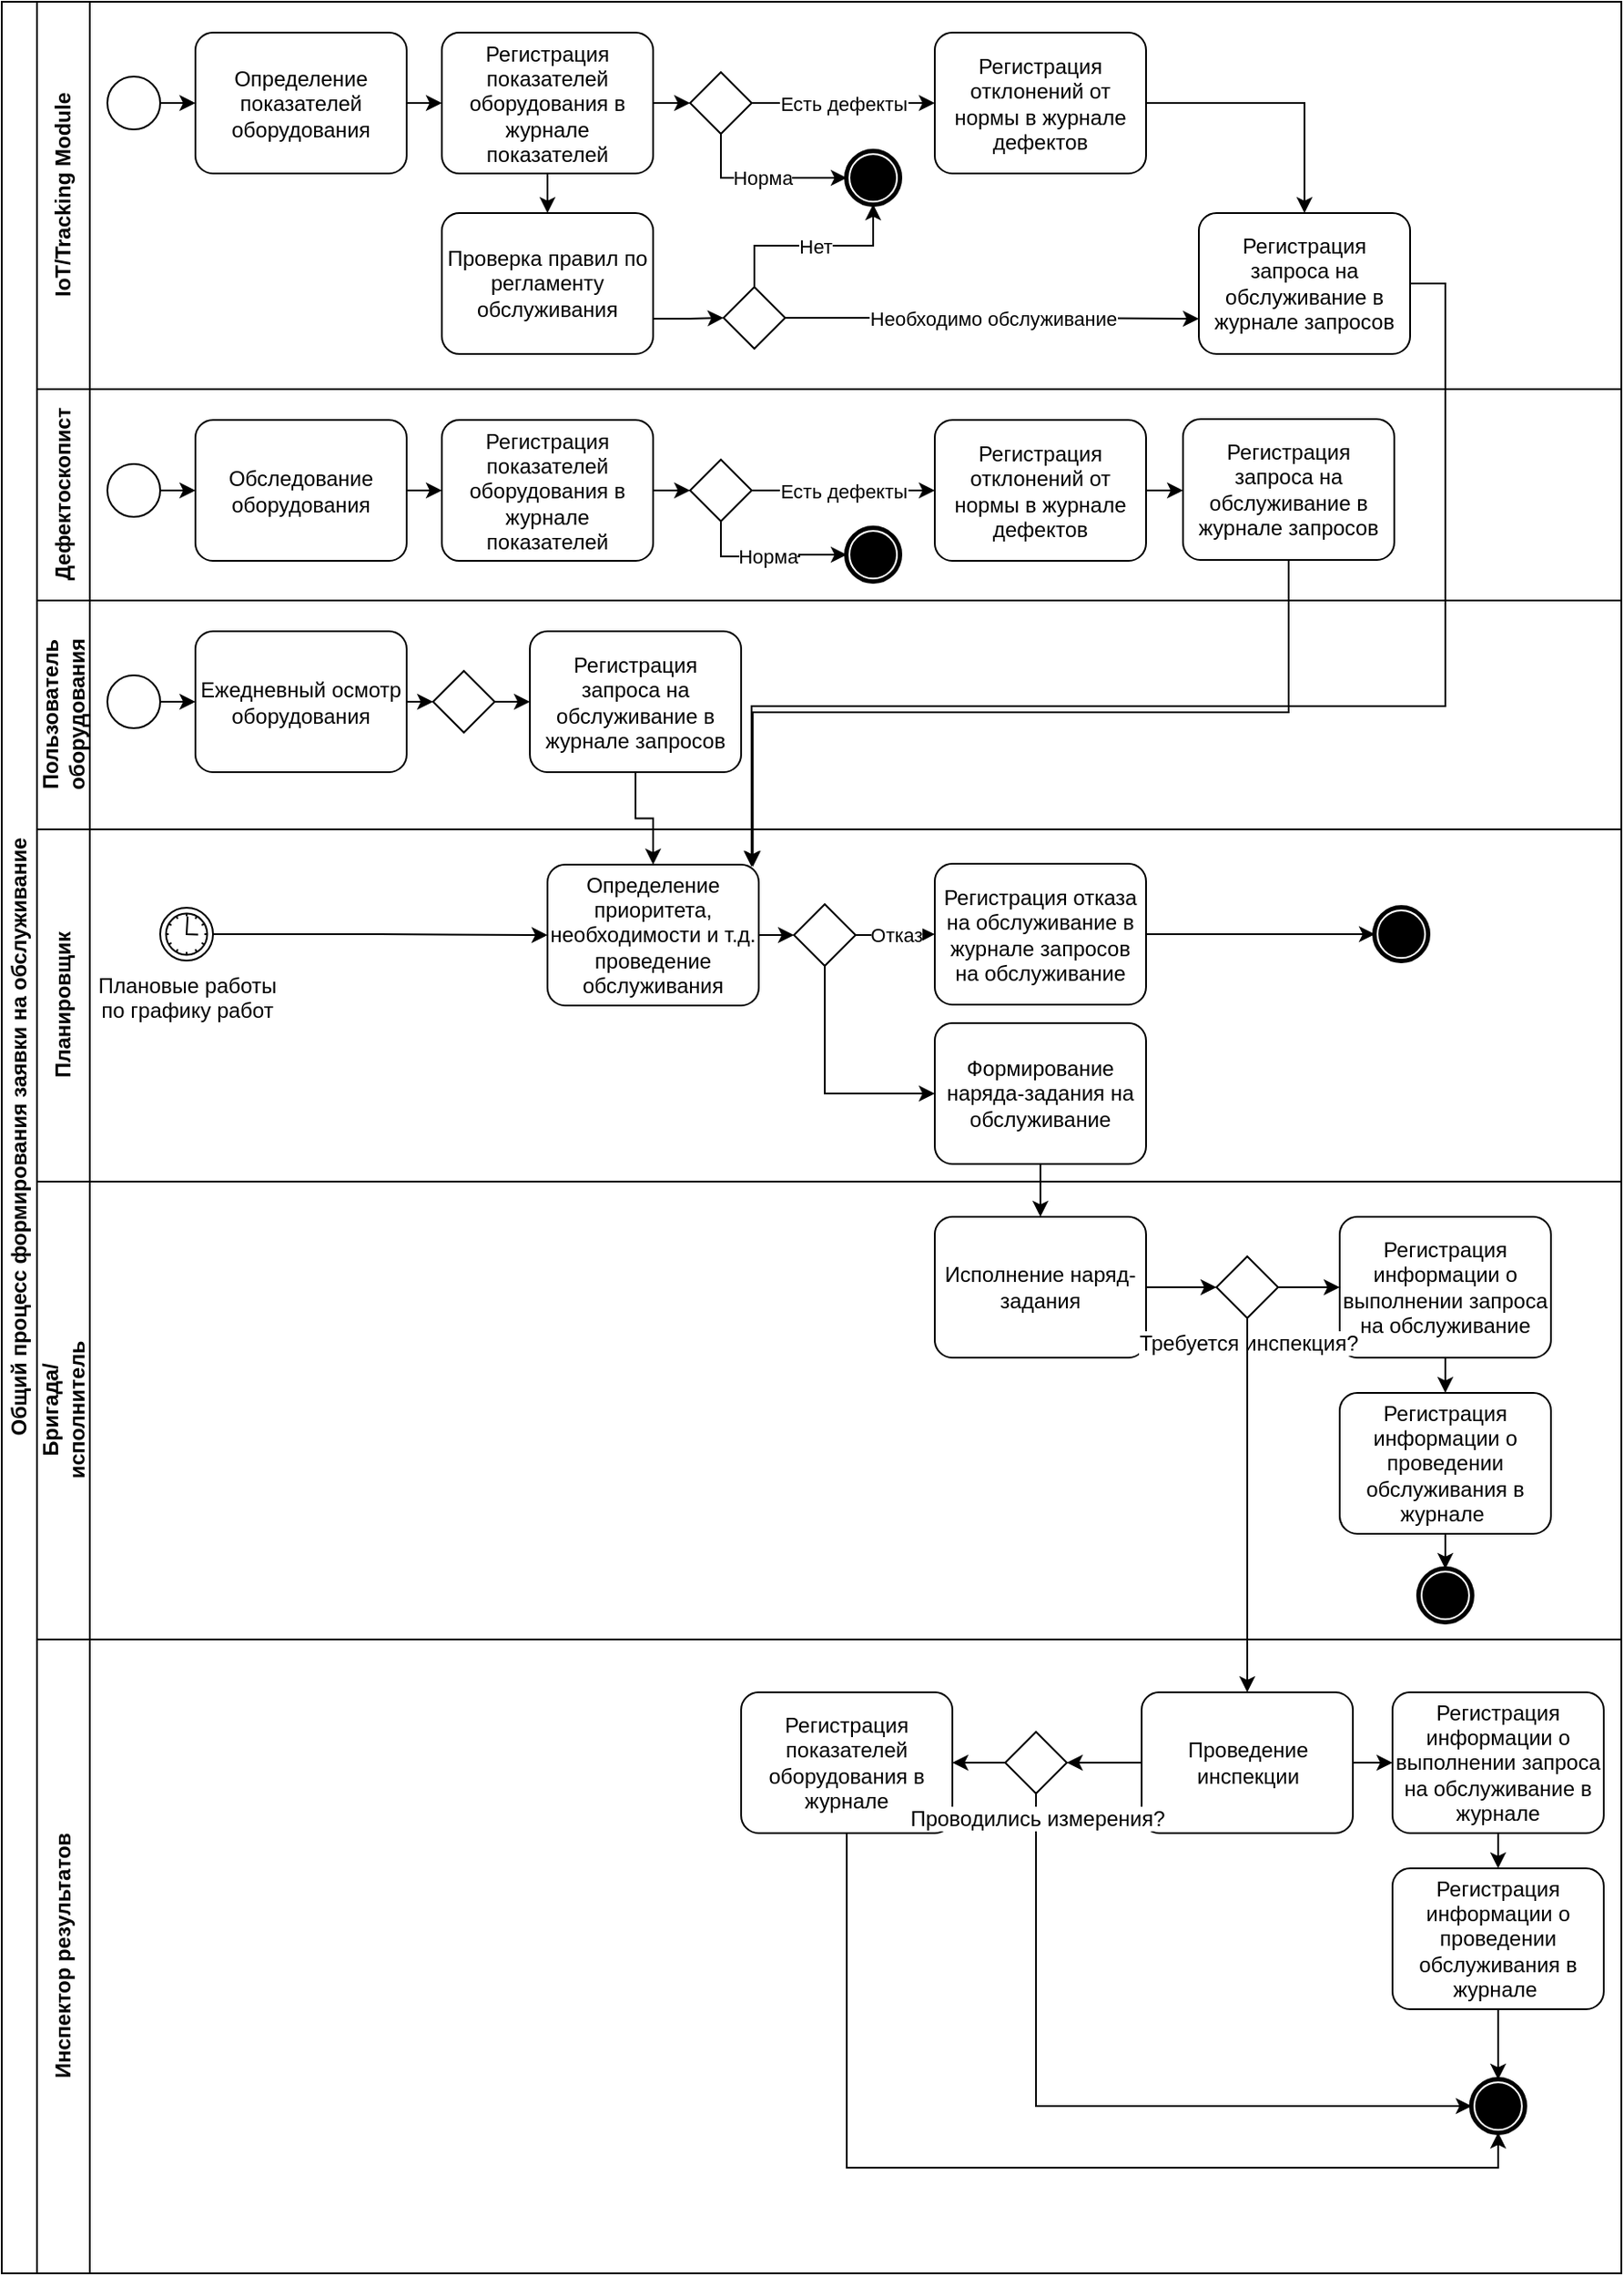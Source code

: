 <mxfile version="20.2.3" type="device"><diagram id="2NiYtURIsTNHf9cnmknh" name="Page-1"><mxGraphModel dx="3555" dy="2163" grid="1" gridSize="10" guides="1" tooltips="1" connect="1" arrows="1" fold="1" page="1" pageScale="1" pageWidth="850" pageHeight="1100" math="0" shadow="0"><root><mxCell id="0"/><mxCell id="1" parent="0"/><mxCell id="0U844xjOgIqSS0o-Xw_G-1" value="Общий процесс формирования заявки на обслуживание" style="swimlane;html=1;childLayout=stackLayout;resizeParent=1;resizeParentMax=0;horizontal=0;startSize=20;horizontalStack=0;" parent="1" vertex="1"><mxGeometry x="180" y="260" width="920" height="1290" as="geometry"/></mxCell><mxCell id="-p4azr6aG0LAV31V9B-l-55" value="IoT/Tracking Module" style="swimlane;html=1;startSize=30;horizontal=0;" parent="0U844xjOgIqSS0o-Xw_G-1" vertex="1"><mxGeometry x="20" width="900" height="220" as="geometry"/></mxCell><mxCell id="-p4azr6aG0LAV31V9B-l-56" style="edgeStyle=orthogonalEdgeStyle;rounded=0;orthogonalLoop=1;jettySize=auto;html=1;exitX=1;exitY=0.5;exitDx=0;exitDy=0;exitPerimeter=0;entryX=0;entryY=0.5;entryDx=0;entryDy=0;entryPerimeter=0;" parent="-p4azr6aG0LAV31V9B-l-55" source="-p4azr6aG0LAV31V9B-l-57" target="-p4azr6aG0LAV31V9B-l-59" edge="1"><mxGeometry relative="1" as="geometry"/></mxCell><mxCell id="-p4azr6aG0LAV31V9B-l-57" value="" style="points=[[0.145,0.145,0],[0.5,0,0],[0.855,0.145,0],[1,0.5,0],[0.855,0.855,0],[0.5,1,0],[0.145,0.855,0],[0,0.5,0]];shape=mxgraph.bpmn.event;html=1;verticalLabelPosition=bottom;labelBackgroundColor=#ffffff;verticalAlign=top;align=center;perimeter=ellipsePerimeter;outlineConnect=0;aspect=fixed;outline=standard;symbol=general;" parent="-p4azr6aG0LAV31V9B-l-55" vertex="1"><mxGeometry x="40" y="42.5" width="30" height="30" as="geometry"/></mxCell><mxCell id="-p4azr6aG0LAV31V9B-l-58" style="edgeStyle=orthogonalEdgeStyle;rounded=0;orthogonalLoop=1;jettySize=auto;html=1;exitX=1;exitY=0.5;exitDx=0;exitDy=0;exitPerimeter=0;entryX=0;entryY=0.5;entryDx=0;entryDy=0;entryPerimeter=0;" parent="-p4azr6aG0LAV31V9B-l-55" source="-p4azr6aG0LAV31V9B-l-59" target="-p4azr6aG0LAV31V9B-l-60" edge="1"><mxGeometry relative="1" as="geometry"><mxPoint x="225" y="57.5" as="targetPoint"/></mxGeometry></mxCell><mxCell id="-p4azr6aG0LAV31V9B-l-59" value="Определение показателей оборудования" style="points=[[0.25,0,0],[0.5,0,0],[0.75,0,0],[1,0.25,0],[1,0.5,0],[1,0.75,0],[0.75,1,0],[0.5,1,0],[0.25,1,0],[0,0.75,0],[0,0.5,0],[0,0.25,0]];shape=mxgraph.bpmn.task;whiteSpace=wrap;rectStyle=rounded;size=10;taskMarker=abstract;" parent="-p4azr6aG0LAV31V9B-l-55" vertex="1"><mxGeometry x="90" y="17.5" width="120" height="80" as="geometry"/></mxCell><mxCell id="-p4azr6aG0LAV31V9B-l-70" style="edgeStyle=orthogonalEdgeStyle;rounded=0;orthogonalLoop=1;jettySize=auto;html=1;exitX=0.5;exitY=1;exitDx=0;exitDy=0;exitPerimeter=0;entryX=0.5;entryY=0;entryDx=0;entryDy=0;entryPerimeter=0;" parent="-p4azr6aG0LAV31V9B-l-55" source="-p4azr6aG0LAV31V9B-l-60" target="-p4azr6aG0LAV31V9B-l-69" edge="1"><mxGeometry relative="1" as="geometry"/></mxCell><mxCell id="-p4azr6aG0LAV31V9B-l-60" value="Регистрация показателей оборудования в журнале показателей" style="points=[[0.25,0,0],[0.5,0,0],[0.75,0,0],[1,0.25,0],[1,0.5,0],[1,0.75,0],[0.75,1,0],[0.5,1,0],[0.25,1,0],[0,0.75,0],[0,0.5,0],[0,0.25,0]];shape=mxgraph.bpmn.task;whiteSpace=wrap;rectStyle=rounded;size=10;taskMarker=abstract;" parent="-p4azr6aG0LAV31V9B-l-55" vertex="1"><mxGeometry x="230" y="17.5" width="120" height="80" as="geometry"/></mxCell><mxCell id="-p4azr6aG0LAV31V9B-l-61" style="edgeStyle=orthogonalEdgeStyle;rounded=0;orthogonalLoop=1;jettySize=auto;html=1;exitX=1;exitY=0.5;exitDx=0;exitDy=0;exitPerimeter=0;entryX=0.5;entryY=0;entryDx=0;entryDy=0;entryPerimeter=0;" parent="-p4azr6aG0LAV31V9B-l-55" source="-p4azr6aG0LAV31V9B-l-62" target="-p4azr6aG0LAV31V9B-l-74" edge="1"><mxGeometry relative="1" as="geometry"><mxPoint x="651.0" y="57" as="targetPoint"/></mxGeometry></mxCell><mxCell id="-p4azr6aG0LAV31V9B-l-62" value="Регистрация отклонений от нормы в журнале дефектов" style="points=[[0.25,0,0],[0.5,0,0],[0.75,0,0],[1,0.25,0],[1,0.5,0],[1,0.75,0],[0.75,1,0],[0.5,1,0],[0.25,1,0],[0,0.75,0],[0,0.5,0],[0,0.25,0]];shape=mxgraph.bpmn.task;whiteSpace=wrap;rectStyle=rounded;size=10;taskMarker=abstract;" parent="-p4azr6aG0LAV31V9B-l-55" vertex="1"><mxGeometry x="510" y="17.5" width="120" height="80" as="geometry"/></mxCell><mxCell id="-p4azr6aG0LAV31V9B-l-64" value="Норма" style="edgeStyle=orthogonalEdgeStyle;rounded=0;orthogonalLoop=1;jettySize=auto;html=1;exitX=0.5;exitY=1;exitDx=0;exitDy=0;exitPerimeter=0;entryX=0;entryY=0.5;entryDx=0;entryDy=0;entryPerimeter=0;" parent="-p4azr6aG0LAV31V9B-l-55" source="-p4azr6aG0LAV31V9B-l-65" target="-p4azr6aG0LAV31V9B-l-68" edge="1"><mxGeometry relative="1" as="geometry"/></mxCell><mxCell id="-p4azr6aG0LAV31V9B-l-65" value="" style="points=[[0.25,0.25,0],[0.5,0,0],[0.75,0.25,0],[1,0.5,0],[0.75,0.75,0],[0.5,1,0],[0.25,0.75,0],[0,0.5,0]];shape=mxgraph.bpmn.gateway2;html=1;verticalLabelPosition=bottom;labelBackgroundColor=#ffffff;verticalAlign=top;align=center;perimeter=rhombusPerimeter;outlineConnect=0;outline=none;symbol=none;" parent="-p4azr6aG0LAV31V9B-l-55" vertex="1"><mxGeometry x="371" y="40" width="35" height="35" as="geometry"/></mxCell><mxCell id="-p4azr6aG0LAV31V9B-l-66" style="edgeStyle=orthogonalEdgeStyle;rounded=0;orthogonalLoop=1;jettySize=auto;html=1;exitX=1;exitY=0.5;exitDx=0;exitDy=0;exitPerimeter=0;entryX=0;entryY=0.5;entryDx=0;entryDy=0;entryPerimeter=0;" parent="-p4azr6aG0LAV31V9B-l-55" source="-p4azr6aG0LAV31V9B-l-60" target="-p4azr6aG0LAV31V9B-l-65" edge="1"><mxGeometry relative="1" as="geometry"/></mxCell><mxCell id="-p4azr6aG0LAV31V9B-l-67" value="Есть дефекты" style="edgeStyle=orthogonalEdgeStyle;rounded=0;orthogonalLoop=1;jettySize=auto;html=1;exitX=1;exitY=0.5;exitDx=0;exitDy=0;exitPerimeter=0;entryX=0;entryY=0.5;entryDx=0;entryDy=0;entryPerimeter=0;" parent="-p4azr6aG0LAV31V9B-l-55" source="-p4azr6aG0LAV31V9B-l-65" target="-p4azr6aG0LAV31V9B-l-62" edge="1"><mxGeometry relative="1" as="geometry"/></mxCell><mxCell id="-p4azr6aG0LAV31V9B-l-68" value="" style="points=[[0.145,0.145,0],[0.5,0,0],[0.855,0.145,0],[1,0.5,0],[0.855,0.855,0],[0.5,1,0],[0.145,0.855,0],[0,0.5,0]];shape=mxgraph.bpmn.event;html=1;verticalLabelPosition=bottom;labelBackgroundColor=#ffffff;verticalAlign=top;align=center;perimeter=ellipsePerimeter;outlineConnect=0;aspect=fixed;outline=end;symbol=terminate;" parent="-p4azr6aG0LAV31V9B-l-55" vertex="1"><mxGeometry x="460" y="85" width="30" height="30" as="geometry"/></mxCell><mxCell id="-p4azr6aG0LAV31V9B-l-69" value="Проверка правил по регламенту обслуживания" style="points=[[0.25,0,0],[0.5,0,0],[0.75,0,0],[1,0.25,0],[1,0.5,0],[1,0.75,0],[0.75,1,0],[0.5,1,0],[0.25,1,0],[0,0.75,0],[0,0.5,0],[0,0.25,0]];shape=mxgraph.bpmn.task;whiteSpace=wrap;rectStyle=rounded;size=10;taskMarker=abstract;" parent="-p4azr6aG0LAV31V9B-l-55" vertex="1"><mxGeometry x="230" y="120" width="120" height="80" as="geometry"/></mxCell><mxCell id="-p4azr6aG0LAV31V9B-l-75" value="Необходимо обслуживание" style="edgeStyle=orthogonalEdgeStyle;rounded=0;orthogonalLoop=1;jettySize=auto;html=1;exitX=1;exitY=0.5;exitDx=0;exitDy=0;exitPerimeter=0;entryX=0;entryY=0.75;entryDx=0;entryDy=0;entryPerimeter=0;" parent="-p4azr6aG0LAV31V9B-l-55" source="-p4azr6aG0LAV31V9B-l-71" target="-p4azr6aG0LAV31V9B-l-74" edge="1"><mxGeometry relative="1" as="geometry"/></mxCell><mxCell id="-p4azr6aG0LAV31V9B-l-76" value="Нет" style="edgeStyle=orthogonalEdgeStyle;rounded=0;orthogonalLoop=1;jettySize=auto;html=1;exitX=0.5;exitY=0;exitDx=0;exitDy=0;exitPerimeter=0;entryX=0.5;entryY=1;entryDx=0;entryDy=0;entryPerimeter=0;" parent="-p4azr6aG0LAV31V9B-l-55" source="-p4azr6aG0LAV31V9B-l-71" target="-p4azr6aG0LAV31V9B-l-68" edge="1"><mxGeometry relative="1" as="geometry"/></mxCell><mxCell id="-p4azr6aG0LAV31V9B-l-71" value="" style="points=[[0.25,0.25,0],[0.5,0,0],[0.75,0.25,0],[1,0.5,0],[0.75,0.75,0],[0.5,1,0],[0.25,0.75,0],[0,0.5,0]];shape=mxgraph.bpmn.gateway2;html=1;verticalLabelPosition=bottom;labelBackgroundColor=#ffffff;verticalAlign=top;align=center;perimeter=rhombusPerimeter;outlineConnect=0;outline=none;symbol=none;" parent="-p4azr6aG0LAV31V9B-l-55" vertex="1"><mxGeometry x="390" y="162" width="35" height="35" as="geometry"/></mxCell><mxCell id="-p4azr6aG0LAV31V9B-l-74" value="Регистрация запроса на обслуживание в журнале запросов" style="points=[[0.25,0,0],[0.5,0,0],[0.75,0,0],[1,0.25,0],[1,0.5,0],[1,0.75,0],[0.75,1,0],[0.5,1,0],[0.25,1,0],[0,0.75,0],[0,0.5,0],[0,0.25,0]];shape=mxgraph.bpmn.task;whiteSpace=wrap;rectStyle=rounded;size=10;taskMarker=abstract;" parent="-p4azr6aG0LAV31V9B-l-55" vertex="1"><mxGeometry x="660" y="120" width="120" height="80" as="geometry"/></mxCell><mxCell id="-p4azr6aG0LAV31V9B-l-72" style="edgeStyle=orthogonalEdgeStyle;rounded=0;orthogonalLoop=1;jettySize=auto;html=1;exitX=1;exitY=0.75;exitDx=0;exitDy=0;exitPerimeter=0;entryX=0;entryY=0.5;entryDx=0;entryDy=0;entryPerimeter=0;" parent="-p4azr6aG0LAV31V9B-l-55" source="-p4azr6aG0LAV31V9B-l-69" target="-p4azr6aG0LAV31V9B-l-71" edge="1"><mxGeometry relative="1" as="geometry"><mxPoint x="370" y="160.241" as="targetPoint"/></mxGeometry></mxCell><mxCell id="-p4azr6aG0LAV31V9B-l-37" value="Дефектоскопист" style="swimlane;html=1;startSize=30;horizontal=0;" parent="0U844xjOgIqSS0o-Xw_G-1" vertex="1"><mxGeometry x="20" y="220" width="900" height="120" as="geometry"/></mxCell><mxCell id="-p4azr6aG0LAV31V9B-l-38" style="edgeStyle=orthogonalEdgeStyle;rounded=0;orthogonalLoop=1;jettySize=auto;html=1;exitX=1;exitY=0.5;exitDx=0;exitDy=0;exitPerimeter=0;entryX=0;entryY=0.5;entryDx=0;entryDy=0;entryPerimeter=0;" parent="-p4azr6aG0LAV31V9B-l-37" source="-p4azr6aG0LAV31V9B-l-39" target="-p4azr6aG0LAV31V9B-l-41" edge="1"><mxGeometry relative="1" as="geometry"/></mxCell><mxCell id="-p4azr6aG0LAV31V9B-l-39" value="" style="points=[[0.145,0.145,0],[0.5,0,0],[0.855,0.145,0],[1,0.5,0],[0.855,0.855,0],[0.5,1,0],[0.145,0.855,0],[0,0.5,0]];shape=mxgraph.bpmn.event;html=1;verticalLabelPosition=bottom;labelBackgroundColor=#ffffff;verticalAlign=top;align=center;perimeter=ellipsePerimeter;outlineConnect=0;aspect=fixed;outline=standard;symbol=general;" parent="-p4azr6aG0LAV31V9B-l-37" vertex="1"><mxGeometry x="40" y="42.5" width="30" height="30" as="geometry"/></mxCell><mxCell id="-p4azr6aG0LAV31V9B-l-40" style="edgeStyle=orthogonalEdgeStyle;rounded=0;orthogonalLoop=1;jettySize=auto;html=1;exitX=1;exitY=0.5;exitDx=0;exitDy=0;exitPerimeter=0;entryX=0;entryY=0.5;entryDx=0;entryDy=0;entryPerimeter=0;" parent="-p4azr6aG0LAV31V9B-l-37" source="-p4azr6aG0LAV31V9B-l-41" target="-p4azr6aG0LAV31V9B-l-44" edge="1"><mxGeometry relative="1" as="geometry"><mxPoint x="225" y="57.5" as="targetPoint"/></mxGeometry></mxCell><mxCell id="-p4azr6aG0LAV31V9B-l-41" value="Обследование оборудования" style="points=[[0.25,0,0],[0.5,0,0],[0.75,0,0],[1,0.25,0],[1,0.5,0],[1,0.75,0],[0.75,1,0],[0.5,1,0],[0.25,1,0],[0,0.75,0],[0,0.5,0],[0,0.25,0]];shape=mxgraph.bpmn.task;whiteSpace=wrap;rectStyle=rounded;size=10;taskMarker=abstract;" parent="-p4azr6aG0LAV31V9B-l-37" vertex="1"><mxGeometry x="90" y="17.5" width="120" height="80" as="geometry"/></mxCell><mxCell id="-p4azr6aG0LAV31V9B-l-44" value="Регистрация показателей оборудования в журнале показателей" style="points=[[0.25,0,0],[0.5,0,0],[0.75,0,0],[1,0.25,0],[1,0.5,0],[1,0.75,0],[0.75,1,0],[0.5,1,0],[0.25,1,0],[0,0.75,0],[0,0.5,0],[0,0.25,0]];shape=mxgraph.bpmn.task;whiteSpace=wrap;rectStyle=rounded;size=10;taskMarker=abstract;" parent="-p4azr6aG0LAV31V9B-l-37" vertex="1"><mxGeometry x="230" y="17.5" width="120" height="80" as="geometry"/></mxCell><mxCell id="-p4azr6aG0LAV31V9B-l-48" style="edgeStyle=orthogonalEdgeStyle;rounded=0;orthogonalLoop=1;jettySize=auto;html=1;exitX=1;exitY=0.5;exitDx=0;exitDy=0;exitPerimeter=0;entryX=0;entryY=0.5;entryDx=0;entryDy=0;entryPerimeter=0;" parent="-p4azr6aG0LAV31V9B-l-37" source="-p4azr6aG0LAV31V9B-l-46" target="-p4azr6aG0LAV31V9B-l-47" edge="1"><mxGeometry relative="1" as="geometry"/></mxCell><mxCell id="-p4azr6aG0LAV31V9B-l-46" value="Регистрация отклонений от нормы в журнале дефектов" style="points=[[0.25,0,0],[0.5,0,0],[0.75,0,0],[1,0.25,0],[1,0.5,0],[1,0.75,0],[0.75,1,0],[0.5,1,0],[0.25,1,0],[0,0.75,0],[0,0.5,0],[0,0.25,0]];shape=mxgraph.bpmn.task;whiteSpace=wrap;rectStyle=rounded;size=10;taskMarker=abstract;" parent="-p4azr6aG0LAV31V9B-l-37" vertex="1"><mxGeometry x="510" y="17.5" width="120" height="80" as="geometry"/></mxCell><mxCell id="-p4azr6aG0LAV31V9B-l-47" value="Регистрация запроса на обслуживание в журнале запросов" style="points=[[0.25,0,0],[0.5,0,0],[0.75,0,0],[1,0.25,0],[1,0.5,0],[1,0.75,0],[0.75,1,0],[0.5,1,0],[0.25,1,0],[0,0.75,0],[0,0.5,0],[0,0.25,0]];shape=mxgraph.bpmn.task;whiteSpace=wrap;rectStyle=rounded;size=10;taskMarker=abstract;" parent="-p4azr6aG0LAV31V9B-l-37" vertex="1"><mxGeometry x="651" y="17" width="120" height="80" as="geometry"/></mxCell><mxCell id="-p4azr6aG0LAV31V9B-l-54" value="Норма" style="edgeStyle=orthogonalEdgeStyle;rounded=0;orthogonalLoop=1;jettySize=auto;html=1;exitX=0.5;exitY=1;exitDx=0;exitDy=0;exitPerimeter=0;entryX=0;entryY=0.5;entryDx=0;entryDy=0;entryPerimeter=0;" parent="-p4azr6aG0LAV31V9B-l-37" source="-p4azr6aG0LAV31V9B-l-45" target="-p4azr6aG0LAV31V9B-l-53" edge="1"><mxGeometry relative="1" as="geometry"/></mxCell><mxCell id="-p4azr6aG0LAV31V9B-l-45" value="" style="points=[[0.25,0.25,0],[0.5,0,0],[0.75,0.25,0],[1,0.5,0],[0.75,0.75,0],[0.5,1,0],[0.25,0.75,0],[0,0.5,0]];shape=mxgraph.bpmn.gateway2;html=1;verticalLabelPosition=bottom;labelBackgroundColor=#ffffff;verticalAlign=top;align=center;perimeter=rhombusPerimeter;outlineConnect=0;outline=none;symbol=none;" parent="-p4azr6aG0LAV31V9B-l-37" vertex="1"><mxGeometry x="371" y="40" width="35" height="35" as="geometry"/></mxCell><mxCell id="-p4azr6aG0LAV31V9B-l-50" style="edgeStyle=orthogonalEdgeStyle;rounded=0;orthogonalLoop=1;jettySize=auto;html=1;exitX=1;exitY=0.5;exitDx=0;exitDy=0;exitPerimeter=0;entryX=0;entryY=0.5;entryDx=0;entryDy=0;entryPerimeter=0;" parent="-p4azr6aG0LAV31V9B-l-37" source="-p4azr6aG0LAV31V9B-l-44" target="-p4azr6aG0LAV31V9B-l-45" edge="1"><mxGeometry relative="1" as="geometry"/></mxCell><mxCell id="-p4azr6aG0LAV31V9B-l-51" value="Есть дефекты" style="edgeStyle=orthogonalEdgeStyle;rounded=0;orthogonalLoop=1;jettySize=auto;html=1;exitX=1;exitY=0.5;exitDx=0;exitDy=0;exitPerimeter=0;entryX=0;entryY=0.5;entryDx=0;entryDy=0;entryPerimeter=0;" parent="-p4azr6aG0LAV31V9B-l-37" source="-p4azr6aG0LAV31V9B-l-45" target="-p4azr6aG0LAV31V9B-l-46" edge="1"><mxGeometry relative="1" as="geometry"/></mxCell><mxCell id="-p4azr6aG0LAV31V9B-l-53" value="" style="points=[[0.145,0.145,0],[0.5,0,0],[0.855,0.145,0],[1,0.5,0],[0.855,0.855,0],[0.5,1,0],[0.145,0.855,0],[0,0.5,0]];shape=mxgraph.bpmn.event;html=1;verticalLabelPosition=bottom;labelBackgroundColor=#ffffff;verticalAlign=top;align=center;perimeter=ellipsePerimeter;outlineConnect=0;aspect=fixed;outline=end;symbol=terminate;" parent="-p4azr6aG0LAV31V9B-l-37" vertex="1"><mxGeometry x="460" y="79" width="30" height="30" as="geometry"/></mxCell><mxCell id="0U844xjOgIqSS0o-Xw_G-2" value="Пользователь&lt;br&gt;оборудования" style="swimlane;html=1;startSize=30;horizontal=0;" parent="0U844xjOgIqSS0o-Xw_G-1" vertex="1"><mxGeometry x="20" y="340" width="900" height="130" as="geometry"/></mxCell><mxCell id="-p4azr6aG0LAV31V9B-l-10" style="edgeStyle=orthogonalEdgeStyle;rounded=0;orthogonalLoop=1;jettySize=auto;html=1;exitX=1;exitY=0.5;exitDx=0;exitDy=0;exitPerimeter=0;entryX=0;entryY=0.5;entryDx=0;entryDy=0;entryPerimeter=0;" parent="0U844xjOgIqSS0o-Xw_G-2" source="-p4azr6aG0LAV31V9B-l-1" target="-p4azr6aG0LAV31V9B-l-2" edge="1"><mxGeometry relative="1" as="geometry"/></mxCell><mxCell id="-p4azr6aG0LAV31V9B-l-1" value="" style="points=[[0.145,0.145,0],[0.5,0,0],[0.855,0.145,0],[1,0.5,0],[0.855,0.855,0],[0.5,1,0],[0.145,0.855,0],[0,0.5,0]];shape=mxgraph.bpmn.event;html=1;verticalLabelPosition=bottom;labelBackgroundColor=#ffffff;verticalAlign=top;align=center;perimeter=ellipsePerimeter;outlineConnect=0;aspect=fixed;outline=standard;symbol=general;" parent="0U844xjOgIqSS0o-Xw_G-2" vertex="1"><mxGeometry x="40" y="42.5" width="30" height="30" as="geometry"/></mxCell><mxCell id="-p4azr6aG0LAV31V9B-l-11" style="edgeStyle=orthogonalEdgeStyle;rounded=0;orthogonalLoop=1;jettySize=auto;html=1;exitX=1;exitY=0.5;exitDx=0;exitDy=0;exitPerimeter=0;entryX=0;entryY=0.5;entryDx=0;entryDy=0;entryPerimeter=0;" parent="0U844xjOgIqSS0o-Xw_G-2" source="-p4azr6aG0LAV31V9B-l-2" target="-p4azr6aG0LAV31V9B-l-3" edge="1"><mxGeometry relative="1" as="geometry"/></mxCell><mxCell id="-p4azr6aG0LAV31V9B-l-2" value="Ежедневный осмотр оборудования" style="points=[[0.25,0,0],[0.5,0,0],[0.75,0,0],[1,0.25,0],[1,0.5,0],[1,0.75,0],[0.75,1,0],[0.5,1,0],[0.25,1,0],[0,0.75,0],[0,0.5,0],[0,0.25,0]];shape=mxgraph.bpmn.task;whiteSpace=wrap;rectStyle=rounded;size=10;taskMarker=abstract;" parent="0U844xjOgIqSS0o-Xw_G-2" vertex="1"><mxGeometry x="90" y="17.5" width="120" height="80" as="geometry"/></mxCell><mxCell id="-p4azr6aG0LAV31V9B-l-12" style="edgeStyle=orthogonalEdgeStyle;rounded=0;orthogonalLoop=1;jettySize=auto;html=1;exitX=1;exitY=0.5;exitDx=0;exitDy=0;exitPerimeter=0;entryX=0;entryY=0.5;entryDx=0;entryDy=0;entryPerimeter=0;" parent="0U844xjOgIqSS0o-Xw_G-2" source="-p4azr6aG0LAV31V9B-l-3" target="-p4azr6aG0LAV31V9B-l-4" edge="1"><mxGeometry relative="1" as="geometry"/></mxCell><mxCell id="-p4azr6aG0LAV31V9B-l-3" value="" style="points=[[0.25,0.25,0],[0.5,0,0],[0.75,0.25,0],[1,0.5,0],[0.75,0.75,0],[0.5,1,0],[0.25,0.75,0],[0,0.5,0]];shape=mxgraph.bpmn.gateway2;html=1;verticalLabelPosition=bottom;labelBackgroundColor=#ffffff;verticalAlign=top;align=center;perimeter=rhombusPerimeter;outlineConnect=0;outline=none;symbol=none;" parent="0U844xjOgIqSS0o-Xw_G-2" vertex="1"><mxGeometry x="225" y="40" width="35" height="35" as="geometry"/></mxCell><mxCell id="-p4azr6aG0LAV31V9B-l-4" value="Регистрация запроса на обслуживание в журнале запросов" style="points=[[0.25,0,0],[0.5,0,0],[0.75,0,0],[1,0.25,0],[1,0.5,0],[1,0.75,0],[0.75,1,0],[0.5,1,0],[0.25,1,0],[0,0.75,0],[0,0.5,0],[0,0.25,0]];shape=mxgraph.bpmn.task;whiteSpace=wrap;rectStyle=rounded;size=10;taskMarker=abstract;" parent="0U844xjOgIqSS0o-Xw_G-2" vertex="1"><mxGeometry x="280" y="17.5" width="120" height="80" as="geometry"/></mxCell><mxCell id="-p4azr6aG0LAV31V9B-l-9" style="edgeStyle=orthogonalEdgeStyle;rounded=0;orthogonalLoop=1;jettySize=auto;html=1;exitX=0.5;exitY=1;exitDx=0;exitDy=0;exitPerimeter=0;entryX=0.5;entryY=0;entryDx=0;entryDy=0;entryPerimeter=0;" parent="0U844xjOgIqSS0o-Xw_G-1" source="-p4azr6aG0LAV31V9B-l-4" target="-p4azr6aG0LAV31V9B-l-6" edge="1"><mxGeometry relative="1" as="geometry"/></mxCell><mxCell id="-p4azr6aG0LAV31V9B-l-21" style="edgeStyle=orthogonalEdgeStyle;rounded=0;orthogonalLoop=1;jettySize=auto;html=1;exitX=0.5;exitY=1;exitDx=0;exitDy=0;exitPerimeter=0;entryX=0.5;entryY=0;entryDx=0;entryDy=0;entryPerimeter=0;" parent="0U844xjOgIqSS0o-Xw_G-1" source="-p4azr6aG0LAV31V9B-l-17" target="-p4azr6aG0LAV31V9B-l-19" edge="1"><mxGeometry relative="1" as="geometry"/></mxCell><mxCell id="-p4azr6aG0LAV31V9B-l-49" style="edgeStyle=orthogonalEdgeStyle;rounded=0;orthogonalLoop=1;jettySize=auto;html=1;exitX=0.5;exitY=1;exitDx=0;exitDy=0;exitPerimeter=0;entryX=0.972;entryY=0.016;entryDx=0;entryDy=0;entryPerimeter=0;" parent="0U844xjOgIqSS0o-Xw_G-1" source="-p4azr6aG0LAV31V9B-l-47" target="-p4azr6aG0LAV31V9B-l-6" edge="1"><mxGeometry relative="1" as="geometry"/></mxCell><mxCell id="-p4azr6aG0LAV31V9B-l-77" style="edgeStyle=orthogonalEdgeStyle;rounded=0;orthogonalLoop=1;jettySize=auto;html=1;exitX=1;exitY=0.5;exitDx=0;exitDy=0;exitPerimeter=0;entryX=0.966;entryY=0.016;entryDx=0;entryDy=0;entryPerimeter=0;" parent="0U844xjOgIqSS0o-Xw_G-1" source="-p4azr6aG0LAV31V9B-l-74" target="-p4azr6aG0LAV31V9B-l-6" edge="1"><mxGeometry relative="1" as="geometry"><Array as="points"><mxPoint x="820" y="160"/><mxPoint x="820" y="400"/><mxPoint x="426" y="400"/></Array></mxGeometry></mxCell><mxCell id="0U844xjOgIqSS0o-Xw_G-3" value="Планировщик" style="swimlane;html=1;startSize=30;horizontal=0;" parent="0U844xjOgIqSS0o-Xw_G-1" vertex="1"><mxGeometry x="20" y="470" width="900" height="200" as="geometry"/></mxCell><mxCell id="-p4azr6aG0LAV31V9B-l-8" style="edgeStyle=orthogonalEdgeStyle;rounded=0;orthogonalLoop=1;jettySize=auto;html=1;exitX=1;exitY=0.5;exitDx=0;exitDy=0;exitPerimeter=0;entryX=0;entryY=0.5;entryDx=0;entryDy=0;entryPerimeter=0;" parent="0U844xjOgIqSS0o-Xw_G-3" source="-p4azr6aG0LAV31V9B-l-6" target="-p4azr6aG0LAV31V9B-l-7" edge="1"><mxGeometry relative="1" as="geometry"/></mxCell><mxCell id="-p4azr6aG0LAV31V9B-l-6" value="Определение приоритета, необходимости и т.д. проведение обслуживания" style="points=[[0.25,0,0],[0.5,0,0],[0.75,0,0],[1,0.25,0],[1,0.5,0],[1,0.75,0],[0.75,1,0],[0.5,1,0],[0.25,1,0],[0,0.75,0],[0,0.5,0],[0,0.25,0]];shape=mxgraph.bpmn.task;whiteSpace=wrap;rectStyle=rounded;size=10;taskMarker=abstract;" parent="0U844xjOgIqSS0o-Xw_G-3" vertex="1"><mxGeometry x="290" y="20" width="120" height="80" as="geometry"/></mxCell><mxCell id="-p4azr6aG0LAV31V9B-l-14" value="Отказ" style="edgeStyle=orthogonalEdgeStyle;rounded=0;orthogonalLoop=1;jettySize=auto;html=1;exitX=1;exitY=0.5;exitDx=0;exitDy=0;exitPerimeter=0;entryX=0;entryY=0.5;entryDx=0;entryDy=0;entryPerimeter=0;" parent="0U844xjOgIqSS0o-Xw_G-3" source="-p4azr6aG0LAV31V9B-l-7" target="-p4azr6aG0LAV31V9B-l-13" edge="1"><mxGeometry relative="1" as="geometry"/></mxCell><mxCell id="-p4azr6aG0LAV31V9B-l-18" style="edgeStyle=orthogonalEdgeStyle;rounded=0;orthogonalLoop=1;jettySize=auto;html=1;exitX=0.5;exitY=1;exitDx=0;exitDy=0;exitPerimeter=0;entryX=0;entryY=0.5;entryDx=0;entryDy=0;entryPerimeter=0;" parent="0U844xjOgIqSS0o-Xw_G-3" source="-p4azr6aG0LAV31V9B-l-7" target="-p4azr6aG0LAV31V9B-l-17" edge="1"><mxGeometry relative="1" as="geometry"/></mxCell><mxCell id="-p4azr6aG0LAV31V9B-l-7" value="" style="points=[[0.25,0.25,0],[0.5,0,0],[0.75,0.25,0],[1,0.5,0],[0.75,0.75,0],[0.5,1,0],[0.25,0.75,0],[0,0.5,0]];shape=mxgraph.bpmn.gateway2;html=1;verticalLabelPosition=bottom;labelBackgroundColor=#ffffff;verticalAlign=top;align=center;perimeter=rhombusPerimeter;outlineConnect=0;outline=none;symbol=none;" parent="0U844xjOgIqSS0o-Xw_G-3" vertex="1"><mxGeometry x="430" y="42.5" width="35" height="35" as="geometry"/></mxCell><mxCell id="-p4azr6aG0LAV31V9B-l-16" style="edgeStyle=orthogonalEdgeStyle;rounded=0;orthogonalLoop=1;jettySize=auto;html=1;exitX=1;exitY=0.5;exitDx=0;exitDy=0;exitPerimeter=0;entryX=0;entryY=0.5;entryDx=0;entryDy=0;entryPerimeter=0;" parent="0U844xjOgIqSS0o-Xw_G-3" source="-p4azr6aG0LAV31V9B-l-13" target="-p4azr6aG0LAV31V9B-l-15" edge="1"><mxGeometry relative="1" as="geometry"/></mxCell><mxCell id="-p4azr6aG0LAV31V9B-l-13" value="Регистрация отказа на обслуживание в журнале запросов на обслуживание" style="points=[[0.25,0,0],[0.5,0,0],[0.75,0,0],[1,0.25,0],[1,0.5,0],[1,0.75,0],[0.75,1,0],[0.5,1,0],[0.25,1,0],[0,0.75,0],[0,0.5,0],[0,0.25,0]];shape=mxgraph.bpmn.task;whiteSpace=wrap;rectStyle=rounded;size=10;taskMarker=abstract;" parent="0U844xjOgIqSS0o-Xw_G-3" vertex="1"><mxGeometry x="510" y="19.5" width="120" height="80" as="geometry"/></mxCell><mxCell id="-p4azr6aG0LAV31V9B-l-15" value="" style="points=[[0.145,0.145,0],[0.5,0,0],[0.855,0.145,0],[1,0.5,0],[0.855,0.855,0],[0.5,1,0],[0.145,0.855,0],[0,0.5,0]];shape=mxgraph.bpmn.event;html=1;verticalLabelPosition=bottom;labelBackgroundColor=#ffffff;verticalAlign=top;align=center;perimeter=ellipsePerimeter;outlineConnect=0;aspect=fixed;outline=end;symbol=terminate;" parent="0U844xjOgIqSS0o-Xw_G-3" vertex="1"><mxGeometry x="760" y="44.5" width="30" height="30" as="geometry"/></mxCell><mxCell id="-p4azr6aG0LAV31V9B-l-17" value="Формирование наряда-задания на обслуживание" style="points=[[0.25,0,0],[0.5,0,0],[0.75,0,0],[1,0.25,0],[1,0.5,0],[1,0.75,0],[0.75,1,0],[0.5,1,0],[0.25,1,0],[0,0.75,0],[0,0.5,0],[0,0.25,0]];shape=mxgraph.bpmn.task;whiteSpace=wrap;rectStyle=rounded;size=10;taskMarker=abstract;" parent="0U844xjOgIqSS0o-Xw_G-3" vertex="1"><mxGeometry x="510" y="110" width="120" height="80" as="geometry"/></mxCell><mxCell id="SFDO5vrYG7e_iNKZo6aX-3" style="edgeStyle=orthogonalEdgeStyle;rounded=0;orthogonalLoop=1;jettySize=auto;html=1;exitX=1;exitY=0.5;exitDx=0;exitDy=0;exitPerimeter=0;entryX=0;entryY=0.5;entryDx=0;entryDy=0;entryPerimeter=0;" edge="1" parent="0U844xjOgIqSS0o-Xw_G-3" source="SFDO5vrYG7e_iNKZo6aX-2" target="-p4azr6aG0LAV31V9B-l-6"><mxGeometry relative="1" as="geometry"/></mxCell><mxCell id="SFDO5vrYG7e_iNKZo6aX-2" value="Плановые работы&lt;br&gt;по графику работ" style="points=[[0.145,0.145,0],[0.5,0,0],[0.855,0.145,0],[1,0.5,0],[0.855,0.855,0],[0.5,1,0],[0.145,0.855,0],[0,0.5,0]];shape=mxgraph.bpmn.event;html=1;verticalLabelPosition=bottom;labelBackgroundColor=#ffffff;verticalAlign=top;align=center;perimeter=ellipsePerimeter;outlineConnect=0;aspect=fixed;outline=standard;symbol=timer;" vertex="1" parent="0U844xjOgIqSS0o-Xw_G-3"><mxGeometry x="70" y="44.5" width="30" height="30" as="geometry"/></mxCell><mxCell id="0U844xjOgIqSS0o-Xw_G-4" value="Бригада/&lt;br&gt;исполнитель" style="swimlane;html=1;startSize=30;horizontal=0;" parent="0U844xjOgIqSS0o-Xw_G-1" vertex="1"><mxGeometry x="20" y="670" width="900" height="260" as="geometry"/></mxCell><mxCell id="-p4azr6aG0LAV31V9B-l-23" style="edgeStyle=orthogonalEdgeStyle;rounded=0;orthogonalLoop=1;jettySize=auto;html=1;exitX=1;exitY=0.5;exitDx=0;exitDy=0;exitPerimeter=0;entryX=0;entryY=0.5;entryDx=0;entryDy=0;entryPerimeter=0;" parent="0U844xjOgIqSS0o-Xw_G-4" source="-p4azr6aG0LAV31V9B-l-19" target="-p4azr6aG0LAV31V9B-l-86" edge="1"><mxGeometry relative="1" as="geometry"/></mxCell><mxCell id="-p4azr6aG0LAV31V9B-l-19" value="Исполнение наряд-задания" style="points=[[0.25,0,0],[0.5,0,0],[0.75,0,0],[1,0.25,0],[1,0.5,0],[1,0.75,0],[0.75,1,0],[0.5,1,0],[0.25,1,0],[0,0.75,0],[0,0.5,0],[0,0.25,0]];shape=mxgraph.bpmn.task;whiteSpace=wrap;rectStyle=rounded;size=10;taskMarker=abstract;" parent="0U844xjOgIqSS0o-Xw_G-4" vertex="1"><mxGeometry x="510" y="20" width="120" height="80" as="geometry"/></mxCell><mxCell id="-p4azr6aG0LAV31V9B-l-25" style="edgeStyle=orthogonalEdgeStyle;rounded=0;orthogonalLoop=1;jettySize=auto;html=1;exitX=0.5;exitY=1;exitDx=0;exitDy=0;exitPerimeter=0;entryX=0.5;entryY=0;entryDx=0;entryDy=0;entryPerimeter=0;" parent="0U844xjOgIqSS0o-Xw_G-4" source="-p4azr6aG0LAV31V9B-l-22" target="-p4azr6aG0LAV31V9B-l-24" edge="1"><mxGeometry relative="1" as="geometry"/></mxCell><mxCell id="-p4azr6aG0LAV31V9B-l-22" value="Регистрация информации о выполнении запроса на обслуживание" style="points=[[0.25,0,0],[0.5,0,0],[0.75,0,0],[1,0.25,0],[1,0.5,0],[1,0.75,0],[0.75,1,0],[0.5,1,0],[0.25,1,0],[0,0.75,0],[0,0.5,0],[0,0.25,0]];shape=mxgraph.bpmn.task;whiteSpace=wrap;rectStyle=rounded;size=10;taskMarker=abstract;" parent="0U844xjOgIqSS0o-Xw_G-4" vertex="1"><mxGeometry x="740" y="20" width="120" height="80" as="geometry"/></mxCell><mxCell id="-p4azr6aG0LAV31V9B-l-27" style="edgeStyle=orthogonalEdgeStyle;rounded=0;orthogonalLoop=1;jettySize=auto;html=1;exitX=0.5;exitY=1;exitDx=0;exitDy=0;exitPerimeter=0;" parent="0U844xjOgIqSS0o-Xw_G-4" source="-p4azr6aG0LAV31V9B-l-24" target="-p4azr6aG0LAV31V9B-l-26" edge="1"><mxGeometry relative="1" as="geometry"/></mxCell><mxCell id="-p4azr6aG0LAV31V9B-l-24" value="Регистрация информации о проведении обслуживания в журнале " style="points=[[0.25,0,0],[0.5,0,0],[0.75,0,0],[1,0.25,0],[1,0.5,0],[1,0.75,0],[0.75,1,0],[0.5,1,0],[0.25,1,0],[0,0.75,0],[0,0.5,0],[0,0.25,0]];shape=mxgraph.bpmn.task;whiteSpace=wrap;rectStyle=rounded;size=10;taskMarker=abstract;" parent="0U844xjOgIqSS0o-Xw_G-4" vertex="1"><mxGeometry x="740" y="120" width="120" height="80" as="geometry"/></mxCell><mxCell id="-p4azr6aG0LAV31V9B-l-26" value="" style="points=[[0.145,0.145,0],[0.5,0,0],[0.855,0.145,0],[1,0.5,0],[0.855,0.855,0],[0.5,1,0],[0.145,0.855,0],[0,0.5,0]];shape=mxgraph.bpmn.event;html=1;verticalLabelPosition=bottom;labelBackgroundColor=#ffffff;verticalAlign=top;align=center;perimeter=ellipsePerimeter;outlineConnect=0;aspect=fixed;outline=end;symbol=terminate;" parent="0U844xjOgIqSS0o-Xw_G-4" vertex="1"><mxGeometry x="785" y="220" width="30" height="30" as="geometry"/></mxCell><mxCell id="-p4azr6aG0LAV31V9B-l-87" style="edgeStyle=orthogonalEdgeStyle;rounded=0;orthogonalLoop=1;jettySize=auto;html=1;exitX=1;exitY=0.5;exitDx=0;exitDy=0;exitPerimeter=0;entryX=0;entryY=0.5;entryDx=0;entryDy=0;entryPerimeter=0;" parent="0U844xjOgIqSS0o-Xw_G-4" source="-p4azr6aG0LAV31V9B-l-86" target="-p4azr6aG0LAV31V9B-l-22" edge="1"><mxGeometry relative="1" as="geometry"/></mxCell><mxCell id="-p4azr6aG0LAV31V9B-l-86" value="Требуется инспекция?" style="points=[[0.25,0.25,0],[0.5,0,0],[0.75,0.25,0],[1,0.5,0],[0.75,0.75,0],[0.5,1,0],[0.25,0.75,0],[0,0.5,0]];shape=mxgraph.bpmn.gateway2;html=1;verticalLabelPosition=bottom;labelBackgroundColor=#ffffff;verticalAlign=top;align=center;perimeter=rhombusPerimeter;outlineConnect=0;outline=none;symbol=none;" parent="0U844xjOgIqSS0o-Xw_G-4" vertex="1"><mxGeometry x="670" y="42.5" width="35" height="35" as="geometry"/></mxCell><mxCell id="-p4azr6aG0LAV31V9B-l-92" style="edgeStyle=orthogonalEdgeStyle;rounded=0;orthogonalLoop=1;jettySize=auto;html=1;exitX=0.5;exitY=1;exitDx=0;exitDy=0;exitPerimeter=0;entryX=0.5;entryY=0;entryDx=0;entryDy=0;entryPerimeter=0;" parent="0U844xjOgIqSS0o-Xw_G-1" source="-p4azr6aG0LAV31V9B-l-86" target="-p4azr6aG0LAV31V9B-l-91" edge="1"><mxGeometry relative="1" as="geometry"/></mxCell><mxCell id="-p4azr6aG0LAV31V9B-l-78" value="Инспектор результатов" style="swimlane;html=1;startSize=30;horizontal=0;" parent="0U844xjOgIqSS0o-Xw_G-1" vertex="1"><mxGeometry x="20" y="930" width="900" height="360" as="geometry"/></mxCell><mxCell id="-p4azr6aG0LAV31V9B-l-85" value="" style="points=[[0.145,0.145,0],[0.5,0,0],[0.855,0.145,0],[1,0.5,0],[0.855,0.855,0],[0.5,1,0],[0.145,0.855,0],[0,0.5,0]];shape=mxgraph.bpmn.event;html=1;verticalLabelPosition=bottom;labelBackgroundColor=#ffffff;verticalAlign=top;align=center;perimeter=ellipsePerimeter;outlineConnect=0;aspect=fixed;outline=end;symbol=terminate;" parent="-p4azr6aG0LAV31V9B-l-78" vertex="1"><mxGeometry x="815" y="250" width="30" height="30" as="geometry"/></mxCell><mxCell id="-p4azr6aG0LAV31V9B-l-89" value="Регистрация информации о выполнении запроса на обслуживание в журнале" style="points=[[0.25,0,0],[0.5,0,0],[0.75,0,0],[1,0.25,0],[1,0.5,0],[1,0.75,0],[0.75,1,0],[0.5,1,0],[0.25,1,0],[0,0.75,0],[0,0.5,0],[0,0.25,0]];shape=mxgraph.bpmn.task;whiteSpace=wrap;rectStyle=rounded;size=10;taskMarker=abstract;" parent="-p4azr6aG0LAV31V9B-l-78" vertex="1"><mxGeometry x="770" y="30" width="120" height="80" as="geometry"/></mxCell><mxCell id="-p4azr6aG0LAV31V9B-l-94" style="edgeStyle=orthogonalEdgeStyle;rounded=0;orthogonalLoop=1;jettySize=auto;html=1;exitX=0.5;exitY=1;exitDx=0;exitDy=0;exitPerimeter=0;entryX=0.5;entryY=0;entryDx=0;entryDy=0;entryPerimeter=0;" parent="-p4azr6aG0LAV31V9B-l-78" source="-p4azr6aG0LAV31V9B-l-90" target="-p4azr6aG0LAV31V9B-l-85" edge="1"><mxGeometry relative="1" as="geometry"/></mxCell><mxCell id="-p4azr6aG0LAV31V9B-l-90" value="Регистрация информации о проведении обслуживания в журнале " style="points=[[0.25,0,0],[0.5,0,0],[0.75,0,0],[1,0.25,0],[1,0.5,0],[1,0.75,0],[0.75,1,0],[0.5,1,0],[0.25,1,0],[0,0.75,0],[0,0.5,0],[0,0.25,0]];shape=mxgraph.bpmn.task;whiteSpace=wrap;rectStyle=rounded;size=10;taskMarker=abstract;" parent="-p4azr6aG0LAV31V9B-l-78" vertex="1"><mxGeometry x="770" y="130" width="120" height="80" as="geometry"/></mxCell><mxCell id="-p4azr6aG0LAV31V9B-l-88" style="edgeStyle=orthogonalEdgeStyle;rounded=0;orthogonalLoop=1;jettySize=auto;html=1;exitX=0.5;exitY=1;exitDx=0;exitDy=0;exitPerimeter=0;entryX=0.5;entryY=0;entryDx=0;entryDy=0;entryPerimeter=0;" parent="-p4azr6aG0LAV31V9B-l-78" source="-p4azr6aG0LAV31V9B-l-89" target="-p4azr6aG0LAV31V9B-l-90" edge="1"><mxGeometry relative="1" as="geometry"><mxPoint x="910" y="90" as="sourcePoint"/><mxPoint x="900" y="120" as="targetPoint"/></mxGeometry></mxCell><mxCell id="-p4azr6aG0LAV31V9B-l-93" style="edgeStyle=orthogonalEdgeStyle;rounded=0;orthogonalLoop=1;jettySize=auto;html=1;exitX=1;exitY=0.5;exitDx=0;exitDy=0;exitPerimeter=0;entryX=0;entryY=0.5;entryDx=0;entryDy=0;entryPerimeter=0;" parent="-p4azr6aG0LAV31V9B-l-78" source="-p4azr6aG0LAV31V9B-l-91" target="-p4azr6aG0LAV31V9B-l-89" edge="1"><mxGeometry relative="1" as="geometry"/></mxCell><mxCell id="-p4azr6aG0LAV31V9B-l-97" style="edgeStyle=orthogonalEdgeStyle;rounded=0;orthogonalLoop=1;jettySize=auto;html=1;exitX=0;exitY=0.5;exitDx=0;exitDy=0;exitPerimeter=0;entryX=1;entryY=0.5;entryDx=0;entryDy=0;entryPerimeter=0;" parent="-p4azr6aG0LAV31V9B-l-78" source="-p4azr6aG0LAV31V9B-l-91" target="-p4azr6aG0LAV31V9B-l-96" edge="1"><mxGeometry relative="1" as="geometry"/></mxCell><mxCell id="-p4azr6aG0LAV31V9B-l-91" value="Проведение инспекции" style="points=[[0.25,0,0],[0.5,0,0],[0.75,0,0],[1,0.25,0],[1,0.5,0],[1,0.75,0],[0.75,1,0],[0.5,1,0],[0.25,1,0],[0,0.75,0],[0,0.5,0],[0,0.25,0]];shape=mxgraph.bpmn.task;whiteSpace=wrap;rectStyle=rounded;size=10;taskMarker=abstract;" parent="-p4azr6aG0LAV31V9B-l-78" vertex="1"><mxGeometry x="627.5" y="30" width="120" height="80" as="geometry"/></mxCell><mxCell id="-p4azr6aG0LAV31V9B-l-99" style="edgeStyle=orthogonalEdgeStyle;rounded=0;orthogonalLoop=1;jettySize=auto;html=1;exitX=0.5;exitY=1;exitDx=0;exitDy=0;exitPerimeter=0;entryX=0.5;entryY=1;entryDx=0;entryDy=0;entryPerimeter=0;" parent="-p4azr6aG0LAV31V9B-l-78" source="-p4azr6aG0LAV31V9B-l-95" target="-p4azr6aG0LAV31V9B-l-85" edge="1"><mxGeometry relative="1" as="geometry"/></mxCell><mxCell id="-p4azr6aG0LAV31V9B-l-95" value="Регистрация показателей оборудования в журнале" style="points=[[0.25,0,0],[0.5,0,0],[0.75,0,0],[1,0.25,0],[1,0.5,0],[1,0.75,0],[0.75,1,0],[0.5,1,0],[0.25,1,0],[0,0.75,0],[0,0.5,0],[0,0.25,0]];shape=mxgraph.bpmn.task;whiteSpace=wrap;rectStyle=rounded;size=10;taskMarker=abstract;" parent="-p4azr6aG0LAV31V9B-l-78" vertex="1"><mxGeometry x="400" y="30" width="120" height="80" as="geometry"/></mxCell><mxCell id="-p4azr6aG0LAV31V9B-l-98" style="edgeStyle=orthogonalEdgeStyle;rounded=0;orthogonalLoop=1;jettySize=auto;html=1;exitX=0;exitY=0.5;exitDx=0;exitDy=0;exitPerimeter=0;entryX=1;entryY=0.5;entryDx=0;entryDy=0;entryPerimeter=0;" parent="-p4azr6aG0LAV31V9B-l-78" source="-p4azr6aG0LAV31V9B-l-96" target="-p4azr6aG0LAV31V9B-l-95" edge="1"><mxGeometry relative="1" as="geometry"/></mxCell><mxCell id="-p4azr6aG0LAV31V9B-l-100" style="edgeStyle=orthogonalEdgeStyle;rounded=0;orthogonalLoop=1;jettySize=auto;html=1;exitX=0.5;exitY=1;exitDx=0;exitDy=0;exitPerimeter=0;entryX=0;entryY=0.5;entryDx=0;entryDy=0;entryPerimeter=0;" parent="-p4azr6aG0LAV31V9B-l-78" source="-p4azr6aG0LAV31V9B-l-96" target="-p4azr6aG0LAV31V9B-l-85" edge="1"><mxGeometry relative="1" as="geometry"/></mxCell><mxCell id="-p4azr6aG0LAV31V9B-l-96" value="Проводились измерения?" style="points=[[0.25,0.25,0],[0.5,0,0],[0.75,0.25,0],[1,0.5,0],[0.75,0.75,0],[0.5,1,0],[0.25,0.75,0],[0,0.5,0]];shape=mxgraph.bpmn.gateway2;html=1;verticalLabelPosition=bottom;labelBackgroundColor=#ffffff;verticalAlign=top;align=center;perimeter=rhombusPerimeter;outlineConnect=0;outline=none;symbol=none;" parent="-p4azr6aG0LAV31V9B-l-78" vertex="1"><mxGeometry x="550" y="52.5" width="35" height="35" as="geometry"/></mxCell></root></mxGraphModel></diagram></mxfile>